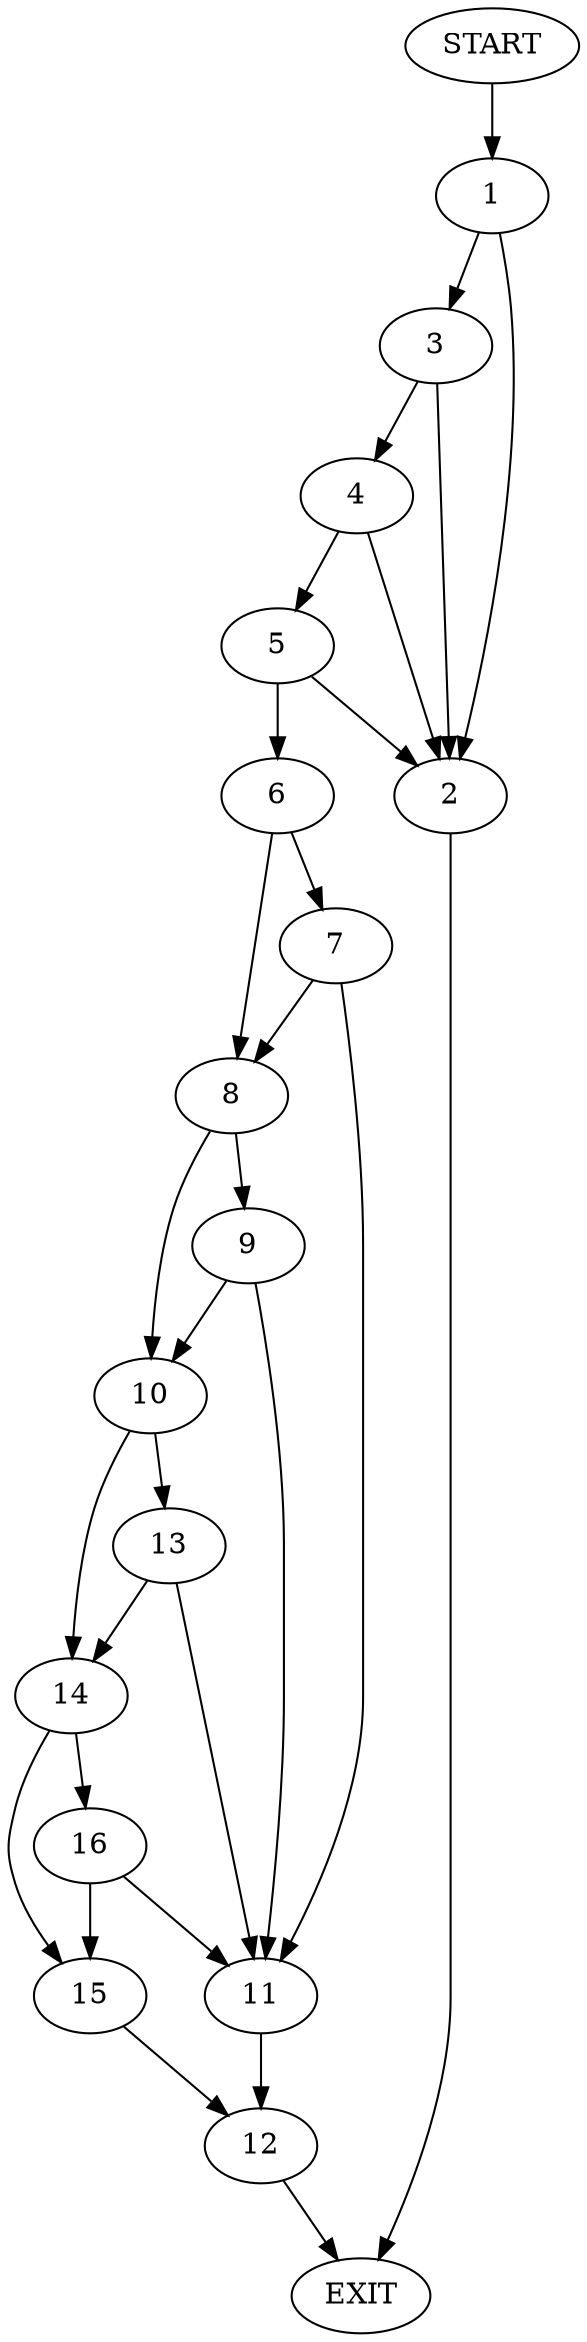 digraph {
0 [label="START"]
17 [label="EXIT"]
0 -> 1
1 -> 2
1 -> 3
2 -> 17
3 -> 2
3 -> 4
4 -> 2
4 -> 5
5 -> 2
5 -> 6
6 -> 7
6 -> 8
8 -> 9
8 -> 10
7 -> 11
7 -> 8
11 -> 12
9 -> 10
9 -> 11
10 -> 13
10 -> 14
14 -> 15
14 -> 16
13 -> 14
13 -> 11
15 -> 12
16 -> 15
16 -> 11
12 -> 17
}
